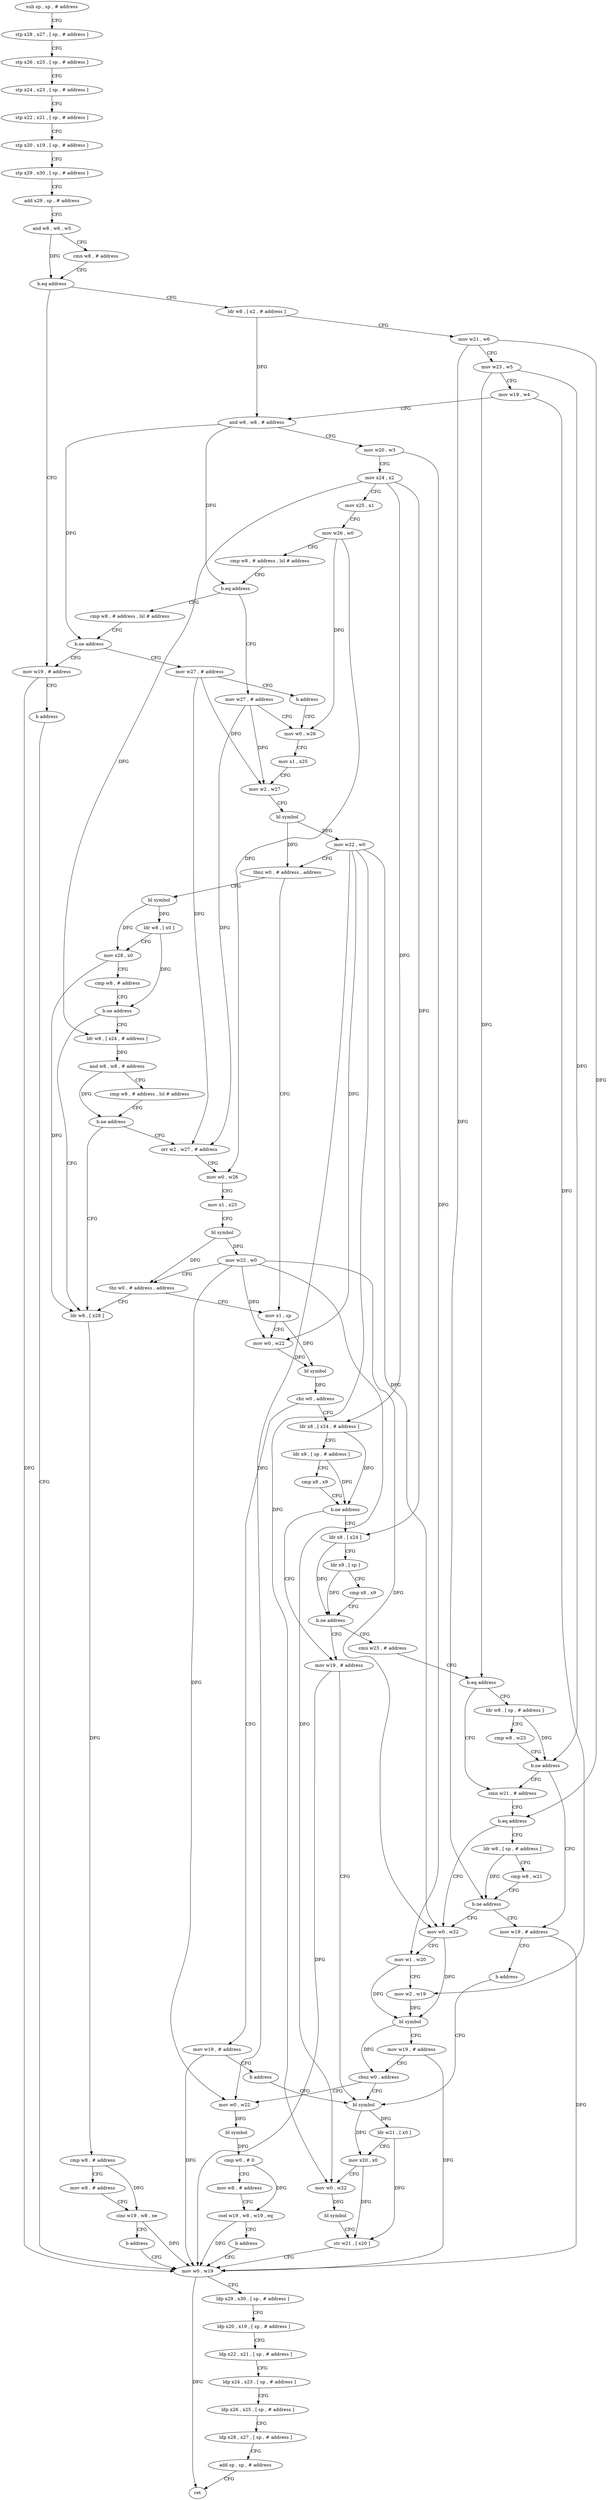 digraph "func" {
"4206592" [label = "sub sp , sp , # address" ]
"4206596" [label = "stp x28 , x27 , [ sp , # address ]" ]
"4206600" [label = "stp x26 , x25 , [ sp , # address ]" ]
"4206604" [label = "stp x24 , x23 , [ sp , # address ]" ]
"4206608" [label = "stp x22 , x21 , [ sp , # address ]" ]
"4206612" [label = "stp x20 , x19 , [ sp , # address ]" ]
"4206616" [label = "stp x29 , x30 , [ sp , # address ]" ]
"4206620" [label = "add x29 , sp , # address" ]
"4206624" [label = "and w8 , w6 , w5" ]
"4206628" [label = "cmn w8 , # address" ]
"4206632" [label = "b.eq address" ]
"4206696" [label = "mov w19 , # address" ]
"4206636" [label = "ldr w8 , [ x2 , # address ]" ]
"4206700" [label = "b address" ]
"4206984" [label = "mov w0 , w19" ]
"4206640" [label = "mov w21 , w6" ]
"4206644" [label = "mov w23 , w5" ]
"4206648" [label = "mov w19 , w4" ]
"4206652" [label = "and w8 , w8 , # address" ]
"4206656" [label = "mov w20 , w3" ]
"4206660" [label = "mov x24 , x2" ]
"4206664" [label = "mov x25 , x1" ]
"4206668" [label = "mov w26 , w0" ]
"4206672" [label = "cmp w8 , # address , lsl # address" ]
"4206676" [label = "b.eq address" ]
"4206704" [label = "mov w27 , # address" ]
"4206680" [label = "cmp w8 , # address , lsl # address" ]
"4206988" [label = "ldp x29 , x30 , [ sp , # address ]" ]
"4206992" [label = "ldp x20 , x19 , [ sp , # address ]" ]
"4206996" [label = "ldp x22 , x21 , [ sp , # address ]" ]
"4207000" [label = "ldp x24 , x23 , [ sp , # address ]" ]
"4207004" [label = "ldp x26 , x25 , [ sp , # address ]" ]
"4207008" [label = "ldp x28 , x27 , [ sp , # address ]" ]
"4207012" [label = "add sp , sp , # address" ]
"4207016" [label = "ret" ]
"4206708" [label = "mov w0 , w26" ]
"4206684" [label = "b.ne address" ]
"4206688" [label = "mov w27 , # address" ]
"4206756" [label = "bl symbol" ]
"4206760" [label = "ldr w8 , [ x0 ]" ]
"4206764" [label = "mov x28 , x0" ]
"4206768" [label = "cmp w8 , # address" ]
"4206772" [label = "b.ne address" ]
"4206816" [label = "ldr w8 , [ x28 ]" ]
"4206776" [label = "ldr w8 , [ x24 , # address ]" ]
"4206732" [label = "mov x1 , sp" ]
"4206736" [label = "mov w0 , w22" ]
"4206740" [label = "bl symbol" ]
"4206744" [label = "cbz w0 , address" ]
"4206836" [label = "ldr x8 , [ x24 , # address ]" ]
"4206748" [label = "mov w19 , # address" ]
"4206692" [label = "b address" ]
"4206820" [label = "cmp w8 , # address" ]
"4206824" [label = "mov w8 , # address" ]
"4206828" [label = "cinc w19 , w8 , ne" ]
"4206832" [label = "b address" ]
"4206780" [label = "and w8 , w8 , # address" ]
"4206784" [label = "cmp w8 , # address , lsl # address" ]
"4206788" [label = "b.ne address" ]
"4206792" [label = "orr w2 , w27 , # address" ]
"4206840" [label = "ldr x9 , [ sp , # address ]" ]
"4206844" [label = "cmp x8 , x9" ]
"4206848" [label = "b.ne address" ]
"4206956" [label = "mov w19 , # address" ]
"4206852" [label = "ldr x8 , [ x24 ]" ]
"4206752" [label = "b address" ]
"4206960" [label = "bl symbol" ]
"4206712" [label = "mov x1 , x25" ]
"4206716" [label = "mov w2 , w27" ]
"4206720" [label = "bl symbol" ]
"4206724" [label = "mov w22 , w0" ]
"4206728" [label = "tbnz w0 , # address , address" ]
"4206796" [label = "mov w0 , w26" ]
"4206800" [label = "mov x1 , x25" ]
"4206804" [label = "bl symbol" ]
"4206808" [label = "mov w22 , w0" ]
"4206812" [label = "tbz w0 , # address , address" ]
"4206856" [label = "ldr x9 , [ sp ]" ]
"4206860" [label = "cmp x8 , x9" ]
"4206864" [label = "b.ne address" ]
"4206868" [label = "cmn w23 , # address" ]
"4206964" [label = "ldr w21 , [ x0 ]" ]
"4206968" [label = "mov x20 , x0" ]
"4206972" [label = "mov w0 , w22" ]
"4206976" [label = "bl symbol" ]
"4206980" [label = "str w21 , [ x20 ]" ]
"4206872" [label = "b.eq address" ]
"4206888" [label = "cmn w21 , # address" ]
"4206876" [label = "ldr w8 , [ sp , # address ]" ]
"4206892" [label = "b.eq address" ]
"4206908" [label = "mov w0 , w22" ]
"4206896" [label = "ldr w8 , [ sp , # address ]" ]
"4206880" [label = "cmp w8 , w23" ]
"4206884" [label = "b.ne address" ]
"4207020" [label = "mov w19 , # address" ]
"4206912" [label = "mov w1 , w20" ]
"4206916" [label = "mov w2 , w19" ]
"4206920" [label = "bl symbol" ]
"4206924" [label = "mov w19 , # address" ]
"4206928" [label = "cbnz w0 , address" ]
"4206932" [label = "mov w0 , w22" ]
"4206900" [label = "cmp w8 , w21" ]
"4206904" [label = "b.ne address" ]
"4207024" [label = "b address" ]
"4206936" [label = "bl symbol" ]
"4206940" [label = "cmp w0 , # 0" ]
"4206944" [label = "mov w8 , # address" ]
"4206948" [label = "csel w19 , w8 , w19 , eq" ]
"4206952" [label = "b address" ]
"4206592" -> "4206596" [ label = "CFG" ]
"4206596" -> "4206600" [ label = "CFG" ]
"4206600" -> "4206604" [ label = "CFG" ]
"4206604" -> "4206608" [ label = "CFG" ]
"4206608" -> "4206612" [ label = "CFG" ]
"4206612" -> "4206616" [ label = "CFG" ]
"4206616" -> "4206620" [ label = "CFG" ]
"4206620" -> "4206624" [ label = "CFG" ]
"4206624" -> "4206628" [ label = "CFG" ]
"4206624" -> "4206632" [ label = "DFG" ]
"4206628" -> "4206632" [ label = "CFG" ]
"4206632" -> "4206696" [ label = "CFG" ]
"4206632" -> "4206636" [ label = "CFG" ]
"4206696" -> "4206700" [ label = "CFG" ]
"4206696" -> "4206984" [ label = "DFG" ]
"4206636" -> "4206640" [ label = "CFG" ]
"4206636" -> "4206652" [ label = "DFG" ]
"4206700" -> "4206984" [ label = "CFG" ]
"4206984" -> "4206988" [ label = "CFG" ]
"4206984" -> "4207016" [ label = "DFG" ]
"4206640" -> "4206644" [ label = "CFG" ]
"4206640" -> "4206892" [ label = "DFG" ]
"4206640" -> "4206904" [ label = "DFG" ]
"4206644" -> "4206648" [ label = "CFG" ]
"4206644" -> "4206872" [ label = "DFG" ]
"4206644" -> "4206884" [ label = "DFG" ]
"4206648" -> "4206652" [ label = "CFG" ]
"4206648" -> "4206916" [ label = "DFG" ]
"4206652" -> "4206656" [ label = "CFG" ]
"4206652" -> "4206676" [ label = "DFG" ]
"4206652" -> "4206684" [ label = "DFG" ]
"4206656" -> "4206660" [ label = "CFG" ]
"4206656" -> "4206912" [ label = "DFG" ]
"4206660" -> "4206664" [ label = "CFG" ]
"4206660" -> "4206776" [ label = "DFG" ]
"4206660" -> "4206836" [ label = "DFG" ]
"4206660" -> "4206852" [ label = "DFG" ]
"4206664" -> "4206668" [ label = "CFG" ]
"4206668" -> "4206672" [ label = "CFG" ]
"4206668" -> "4206708" [ label = "DFG" ]
"4206668" -> "4206796" [ label = "DFG" ]
"4206672" -> "4206676" [ label = "CFG" ]
"4206676" -> "4206704" [ label = "CFG" ]
"4206676" -> "4206680" [ label = "CFG" ]
"4206704" -> "4206708" [ label = "CFG" ]
"4206704" -> "4206716" [ label = "DFG" ]
"4206704" -> "4206792" [ label = "DFG" ]
"4206680" -> "4206684" [ label = "CFG" ]
"4206988" -> "4206992" [ label = "CFG" ]
"4206992" -> "4206996" [ label = "CFG" ]
"4206996" -> "4207000" [ label = "CFG" ]
"4207000" -> "4207004" [ label = "CFG" ]
"4207004" -> "4207008" [ label = "CFG" ]
"4207008" -> "4207012" [ label = "CFG" ]
"4207012" -> "4207016" [ label = "CFG" ]
"4206708" -> "4206712" [ label = "CFG" ]
"4206684" -> "4206696" [ label = "CFG" ]
"4206684" -> "4206688" [ label = "CFG" ]
"4206688" -> "4206692" [ label = "CFG" ]
"4206688" -> "4206716" [ label = "DFG" ]
"4206688" -> "4206792" [ label = "DFG" ]
"4206756" -> "4206760" [ label = "DFG" ]
"4206756" -> "4206764" [ label = "DFG" ]
"4206760" -> "4206764" [ label = "CFG" ]
"4206760" -> "4206772" [ label = "DFG" ]
"4206764" -> "4206768" [ label = "CFG" ]
"4206764" -> "4206816" [ label = "DFG" ]
"4206768" -> "4206772" [ label = "CFG" ]
"4206772" -> "4206816" [ label = "CFG" ]
"4206772" -> "4206776" [ label = "CFG" ]
"4206816" -> "4206820" [ label = "DFG" ]
"4206776" -> "4206780" [ label = "DFG" ]
"4206732" -> "4206736" [ label = "CFG" ]
"4206732" -> "4206740" [ label = "DFG" ]
"4206736" -> "4206740" [ label = "DFG" ]
"4206740" -> "4206744" [ label = "DFG" ]
"4206744" -> "4206836" [ label = "CFG" ]
"4206744" -> "4206748" [ label = "CFG" ]
"4206836" -> "4206840" [ label = "CFG" ]
"4206836" -> "4206848" [ label = "DFG" ]
"4206748" -> "4206752" [ label = "CFG" ]
"4206748" -> "4206984" [ label = "DFG" ]
"4206692" -> "4206708" [ label = "CFG" ]
"4206820" -> "4206824" [ label = "CFG" ]
"4206820" -> "4206828" [ label = "DFG" ]
"4206824" -> "4206828" [ label = "CFG" ]
"4206828" -> "4206832" [ label = "CFG" ]
"4206828" -> "4206984" [ label = "DFG" ]
"4206832" -> "4206984" [ label = "CFG" ]
"4206780" -> "4206784" [ label = "CFG" ]
"4206780" -> "4206788" [ label = "DFG" ]
"4206784" -> "4206788" [ label = "CFG" ]
"4206788" -> "4206816" [ label = "CFG" ]
"4206788" -> "4206792" [ label = "CFG" ]
"4206792" -> "4206796" [ label = "CFG" ]
"4206840" -> "4206844" [ label = "CFG" ]
"4206840" -> "4206848" [ label = "DFG" ]
"4206844" -> "4206848" [ label = "CFG" ]
"4206848" -> "4206956" [ label = "CFG" ]
"4206848" -> "4206852" [ label = "CFG" ]
"4206956" -> "4206960" [ label = "CFG" ]
"4206956" -> "4206984" [ label = "DFG" ]
"4206852" -> "4206856" [ label = "CFG" ]
"4206852" -> "4206864" [ label = "DFG" ]
"4206752" -> "4206960" [ label = "CFG" ]
"4206960" -> "4206964" [ label = "DFG" ]
"4206960" -> "4206968" [ label = "DFG" ]
"4206712" -> "4206716" [ label = "CFG" ]
"4206716" -> "4206720" [ label = "CFG" ]
"4206720" -> "4206724" [ label = "DFG" ]
"4206720" -> "4206728" [ label = "DFG" ]
"4206724" -> "4206728" [ label = "CFG" ]
"4206724" -> "4206736" [ label = "DFG" ]
"4206724" -> "4206972" [ label = "DFG" ]
"4206724" -> "4206908" [ label = "DFG" ]
"4206724" -> "4206932" [ label = "DFG" ]
"4206728" -> "4206756" [ label = "CFG" ]
"4206728" -> "4206732" [ label = "CFG" ]
"4206796" -> "4206800" [ label = "CFG" ]
"4206800" -> "4206804" [ label = "CFG" ]
"4206804" -> "4206808" [ label = "DFG" ]
"4206804" -> "4206812" [ label = "DFG" ]
"4206808" -> "4206812" [ label = "CFG" ]
"4206808" -> "4206736" [ label = "DFG" ]
"4206808" -> "4206972" [ label = "DFG" ]
"4206808" -> "4206908" [ label = "DFG" ]
"4206808" -> "4206932" [ label = "DFG" ]
"4206812" -> "4206732" [ label = "CFG" ]
"4206812" -> "4206816" [ label = "CFG" ]
"4206856" -> "4206860" [ label = "CFG" ]
"4206856" -> "4206864" [ label = "DFG" ]
"4206860" -> "4206864" [ label = "CFG" ]
"4206864" -> "4206956" [ label = "CFG" ]
"4206864" -> "4206868" [ label = "CFG" ]
"4206868" -> "4206872" [ label = "CFG" ]
"4206964" -> "4206968" [ label = "CFG" ]
"4206964" -> "4206980" [ label = "DFG" ]
"4206968" -> "4206972" [ label = "CFG" ]
"4206968" -> "4206980" [ label = "DFG" ]
"4206972" -> "4206976" [ label = "DFG" ]
"4206976" -> "4206980" [ label = "CFG" ]
"4206980" -> "4206984" [ label = "CFG" ]
"4206872" -> "4206888" [ label = "CFG" ]
"4206872" -> "4206876" [ label = "CFG" ]
"4206888" -> "4206892" [ label = "CFG" ]
"4206876" -> "4206880" [ label = "CFG" ]
"4206876" -> "4206884" [ label = "DFG" ]
"4206892" -> "4206908" [ label = "CFG" ]
"4206892" -> "4206896" [ label = "CFG" ]
"4206908" -> "4206912" [ label = "CFG" ]
"4206908" -> "4206920" [ label = "DFG" ]
"4206896" -> "4206900" [ label = "CFG" ]
"4206896" -> "4206904" [ label = "DFG" ]
"4206880" -> "4206884" [ label = "CFG" ]
"4206884" -> "4207020" [ label = "CFG" ]
"4206884" -> "4206888" [ label = "CFG" ]
"4207020" -> "4207024" [ label = "CFG" ]
"4207020" -> "4206984" [ label = "DFG" ]
"4206912" -> "4206916" [ label = "CFG" ]
"4206912" -> "4206920" [ label = "DFG" ]
"4206916" -> "4206920" [ label = "DFG" ]
"4206920" -> "4206924" [ label = "CFG" ]
"4206920" -> "4206928" [ label = "DFG" ]
"4206924" -> "4206928" [ label = "CFG" ]
"4206924" -> "4206984" [ label = "DFG" ]
"4206928" -> "4206960" [ label = "CFG" ]
"4206928" -> "4206932" [ label = "CFG" ]
"4206932" -> "4206936" [ label = "DFG" ]
"4206900" -> "4206904" [ label = "CFG" ]
"4206904" -> "4207020" [ label = "CFG" ]
"4206904" -> "4206908" [ label = "CFG" ]
"4207024" -> "4206960" [ label = "CFG" ]
"4206936" -> "4206940" [ label = "DFG" ]
"4206940" -> "4206944" [ label = "CFG" ]
"4206940" -> "4206948" [ label = "DFG" ]
"4206944" -> "4206948" [ label = "CFG" ]
"4206948" -> "4206952" [ label = "CFG" ]
"4206948" -> "4206984" [ label = "DFG" ]
"4206952" -> "4206984" [ label = "CFG" ]
}
